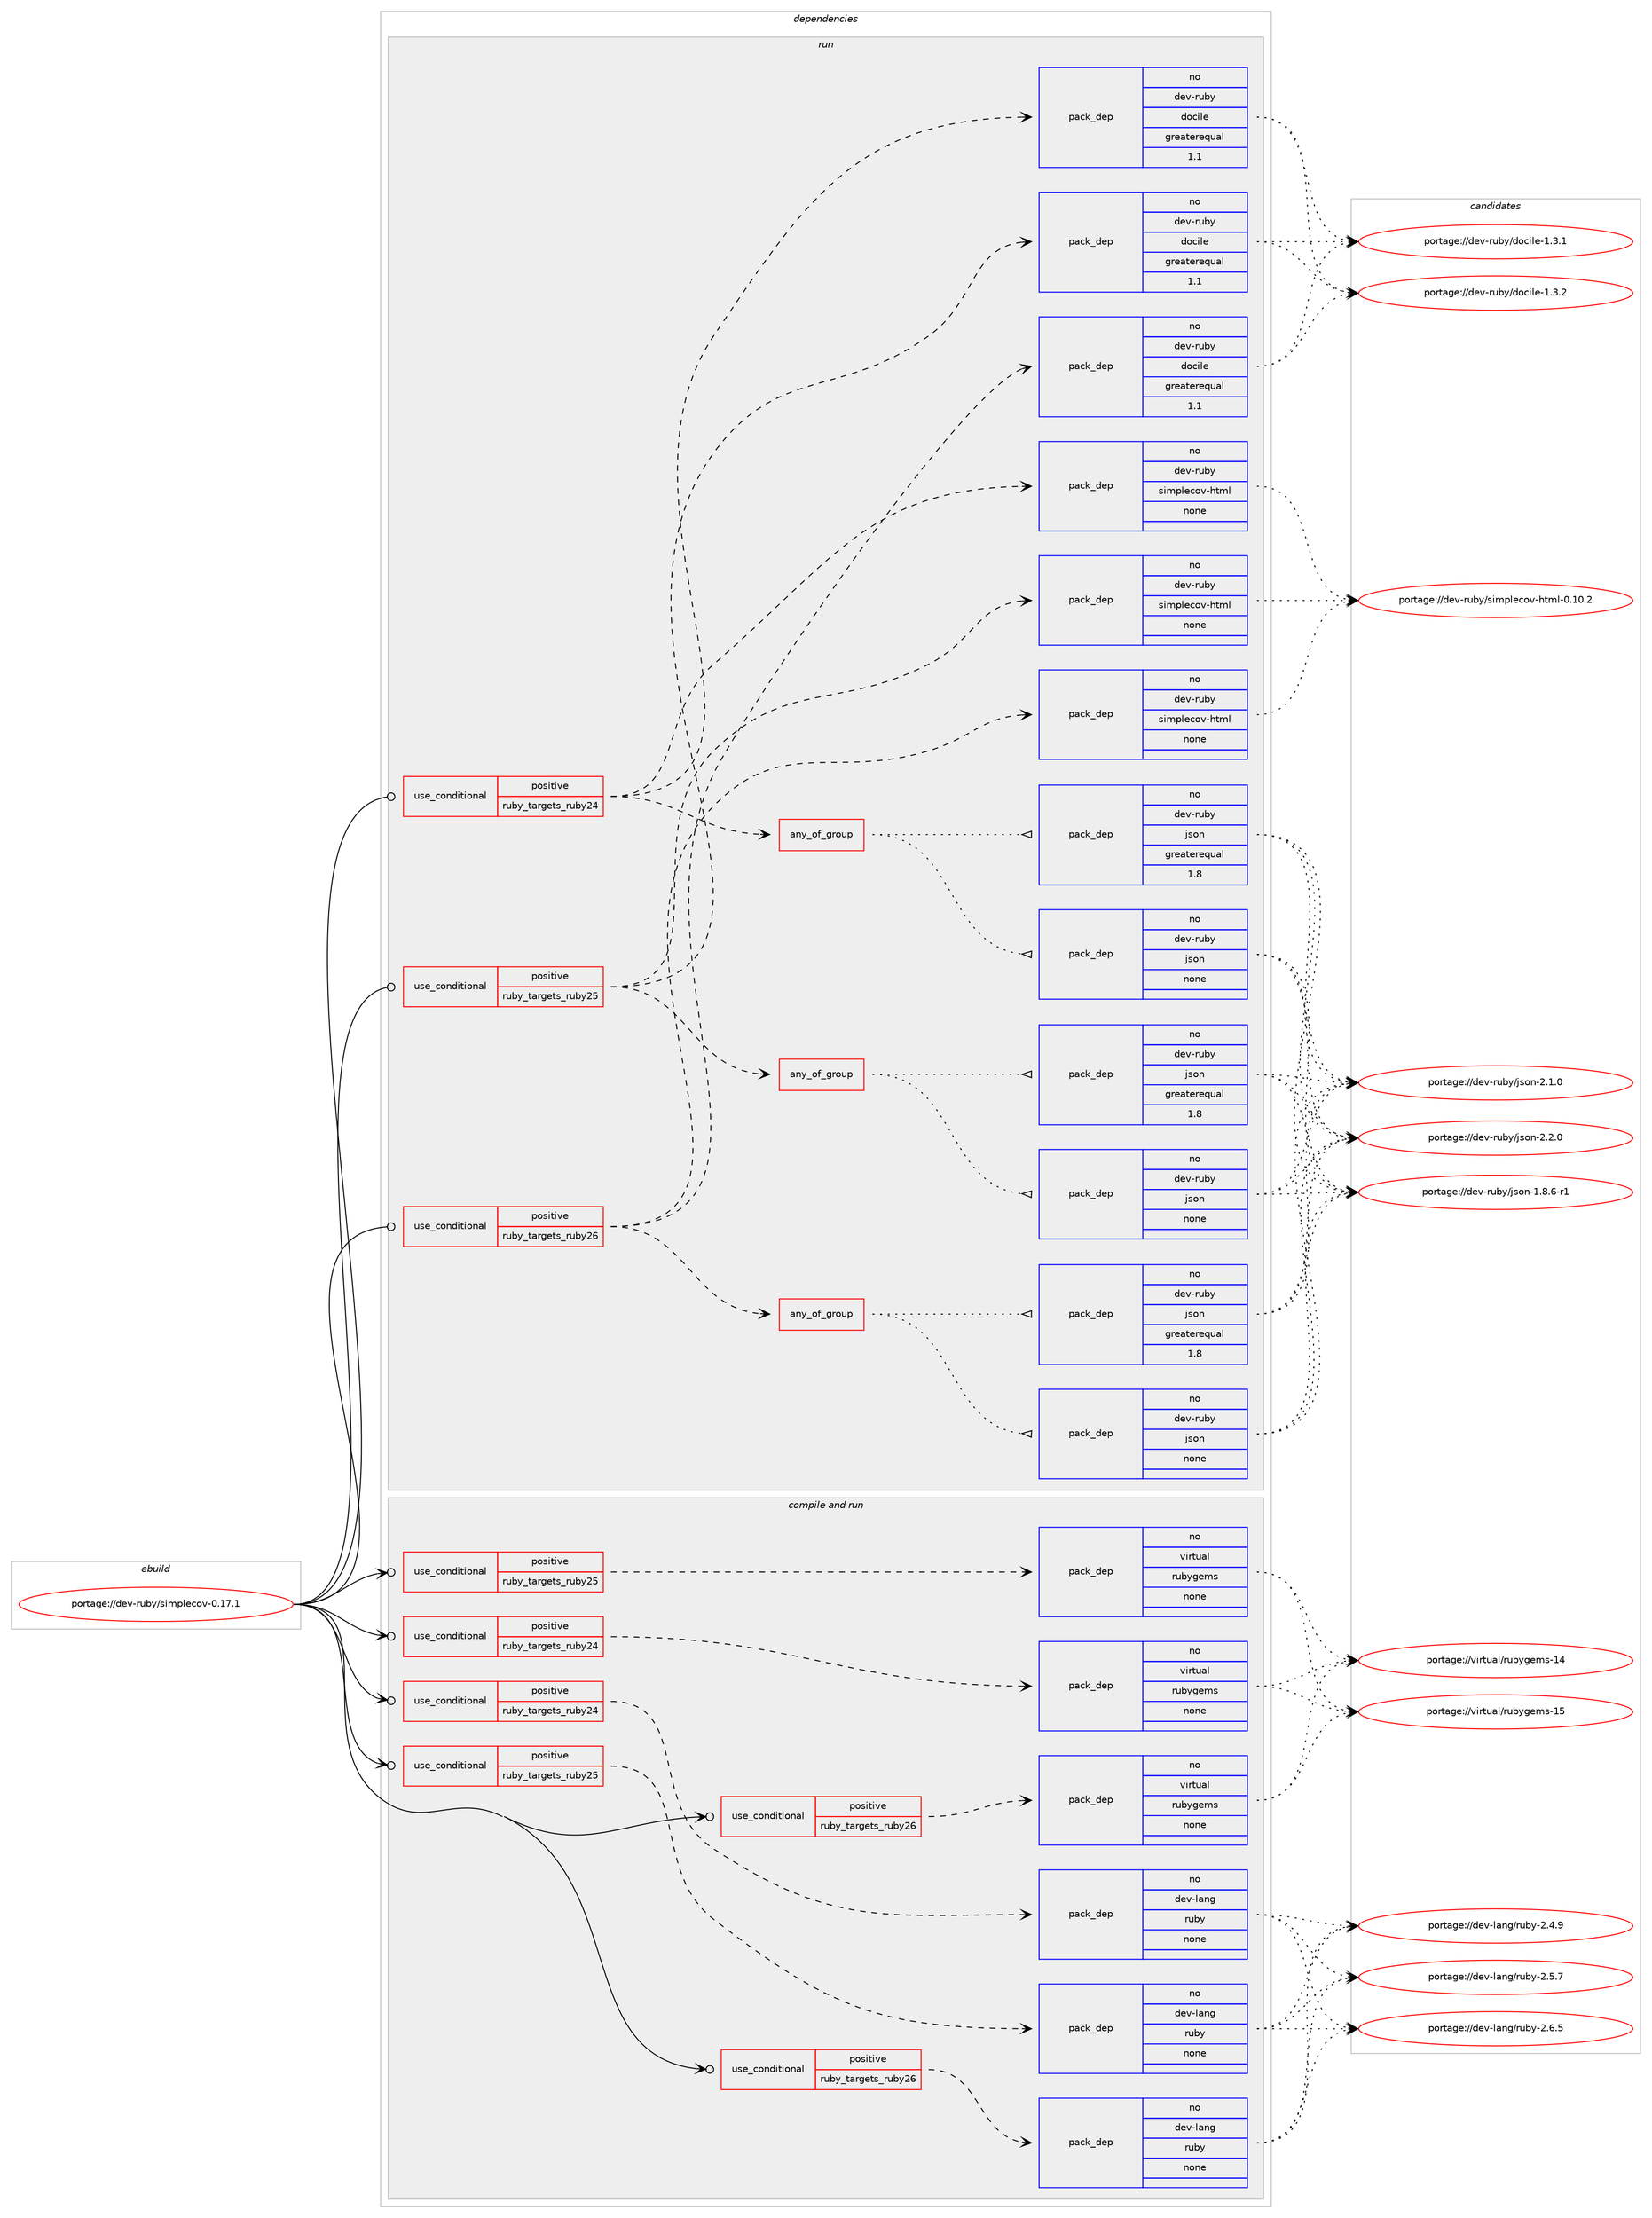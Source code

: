 digraph prolog {

# *************
# Graph options
# *************

newrank=true;
concentrate=true;
compound=true;
graph [rankdir=LR,fontname=Helvetica,fontsize=10,ranksep=1.5];#, ranksep=2.5, nodesep=0.2];
edge  [arrowhead=vee];
node  [fontname=Helvetica,fontsize=10];

# **********
# The ebuild
# **********

subgraph cluster_leftcol {
color=gray;
rank=same;
label=<<i>ebuild</i>>;
id [label="portage://dev-ruby/simplecov-0.17.1", color=red, width=4, href="../dev-ruby/simplecov-0.17.1.svg"];
}

# ****************
# The dependencies
# ****************

subgraph cluster_midcol {
color=gray;
label=<<i>dependencies</i>>;
subgraph cluster_compile {
fillcolor="#eeeeee";
style=filled;
label=<<i>compile</i>>;
}
subgraph cluster_compileandrun {
fillcolor="#eeeeee";
style=filled;
label=<<i>compile and run</i>>;
subgraph cond66517 {
dependency250003 [label=<<TABLE BORDER="0" CELLBORDER="1" CELLSPACING="0" CELLPADDING="4"><TR><TD ROWSPAN="3" CELLPADDING="10">use_conditional</TD></TR><TR><TD>positive</TD></TR><TR><TD>ruby_targets_ruby24</TD></TR></TABLE>>, shape=none, color=red];
subgraph pack179930 {
dependency250004 [label=<<TABLE BORDER="0" CELLBORDER="1" CELLSPACING="0" CELLPADDING="4" WIDTH="220"><TR><TD ROWSPAN="6" CELLPADDING="30">pack_dep</TD></TR><TR><TD WIDTH="110">no</TD></TR><TR><TD>dev-lang</TD></TR><TR><TD>ruby</TD></TR><TR><TD>none</TD></TR><TR><TD></TD></TR></TABLE>>, shape=none, color=blue];
}
dependency250003:e -> dependency250004:w [weight=20,style="dashed",arrowhead="vee"];
}
id:e -> dependency250003:w [weight=20,style="solid",arrowhead="odotvee"];
subgraph cond66518 {
dependency250005 [label=<<TABLE BORDER="0" CELLBORDER="1" CELLSPACING="0" CELLPADDING="4"><TR><TD ROWSPAN="3" CELLPADDING="10">use_conditional</TD></TR><TR><TD>positive</TD></TR><TR><TD>ruby_targets_ruby24</TD></TR></TABLE>>, shape=none, color=red];
subgraph pack179931 {
dependency250006 [label=<<TABLE BORDER="0" CELLBORDER="1" CELLSPACING="0" CELLPADDING="4" WIDTH="220"><TR><TD ROWSPAN="6" CELLPADDING="30">pack_dep</TD></TR><TR><TD WIDTH="110">no</TD></TR><TR><TD>virtual</TD></TR><TR><TD>rubygems</TD></TR><TR><TD>none</TD></TR><TR><TD></TD></TR></TABLE>>, shape=none, color=blue];
}
dependency250005:e -> dependency250006:w [weight=20,style="dashed",arrowhead="vee"];
}
id:e -> dependency250005:w [weight=20,style="solid",arrowhead="odotvee"];
subgraph cond66519 {
dependency250007 [label=<<TABLE BORDER="0" CELLBORDER="1" CELLSPACING="0" CELLPADDING="4"><TR><TD ROWSPAN="3" CELLPADDING="10">use_conditional</TD></TR><TR><TD>positive</TD></TR><TR><TD>ruby_targets_ruby25</TD></TR></TABLE>>, shape=none, color=red];
subgraph pack179932 {
dependency250008 [label=<<TABLE BORDER="0" CELLBORDER="1" CELLSPACING="0" CELLPADDING="4" WIDTH="220"><TR><TD ROWSPAN="6" CELLPADDING="30">pack_dep</TD></TR><TR><TD WIDTH="110">no</TD></TR><TR><TD>dev-lang</TD></TR><TR><TD>ruby</TD></TR><TR><TD>none</TD></TR><TR><TD></TD></TR></TABLE>>, shape=none, color=blue];
}
dependency250007:e -> dependency250008:w [weight=20,style="dashed",arrowhead="vee"];
}
id:e -> dependency250007:w [weight=20,style="solid",arrowhead="odotvee"];
subgraph cond66520 {
dependency250009 [label=<<TABLE BORDER="0" CELLBORDER="1" CELLSPACING="0" CELLPADDING="4"><TR><TD ROWSPAN="3" CELLPADDING="10">use_conditional</TD></TR><TR><TD>positive</TD></TR><TR><TD>ruby_targets_ruby25</TD></TR></TABLE>>, shape=none, color=red];
subgraph pack179933 {
dependency250010 [label=<<TABLE BORDER="0" CELLBORDER="1" CELLSPACING="0" CELLPADDING="4" WIDTH="220"><TR><TD ROWSPAN="6" CELLPADDING="30">pack_dep</TD></TR><TR><TD WIDTH="110">no</TD></TR><TR><TD>virtual</TD></TR><TR><TD>rubygems</TD></TR><TR><TD>none</TD></TR><TR><TD></TD></TR></TABLE>>, shape=none, color=blue];
}
dependency250009:e -> dependency250010:w [weight=20,style="dashed",arrowhead="vee"];
}
id:e -> dependency250009:w [weight=20,style="solid",arrowhead="odotvee"];
subgraph cond66521 {
dependency250011 [label=<<TABLE BORDER="0" CELLBORDER="1" CELLSPACING="0" CELLPADDING="4"><TR><TD ROWSPAN="3" CELLPADDING="10">use_conditional</TD></TR><TR><TD>positive</TD></TR><TR><TD>ruby_targets_ruby26</TD></TR></TABLE>>, shape=none, color=red];
subgraph pack179934 {
dependency250012 [label=<<TABLE BORDER="0" CELLBORDER="1" CELLSPACING="0" CELLPADDING="4" WIDTH="220"><TR><TD ROWSPAN="6" CELLPADDING="30">pack_dep</TD></TR><TR><TD WIDTH="110">no</TD></TR><TR><TD>dev-lang</TD></TR><TR><TD>ruby</TD></TR><TR><TD>none</TD></TR><TR><TD></TD></TR></TABLE>>, shape=none, color=blue];
}
dependency250011:e -> dependency250012:w [weight=20,style="dashed",arrowhead="vee"];
}
id:e -> dependency250011:w [weight=20,style="solid",arrowhead="odotvee"];
subgraph cond66522 {
dependency250013 [label=<<TABLE BORDER="0" CELLBORDER="1" CELLSPACING="0" CELLPADDING="4"><TR><TD ROWSPAN="3" CELLPADDING="10">use_conditional</TD></TR><TR><TD>positive</TD></TR><TR><TD>ruby_targets_ruby26</TD></TR></TABLE>>, shape=none, color=red];
subgraph pack179935 {
dependency250014 [label=<<TABLE BORDER="0" CELLBORDER="1" CELLSPACING="0" CELLPADDING="4" WIDTH="220"><TR><TD ROWSPAN="6" CELLPADDING="30">pack_dep</TD></TR><TR><TD WIDTH="110">no</TD></TR><TR><TD>virtual</TD></TR><TR><TD>rubygems</TD></TR><TR><TD>none</TD></TR><TR><TD></TD></TR></TABLE>>, shape=none, color=blue];
}
dependency250013:e -> dependency250014:w [weight=20,style="dashed",arrowhead="vee"];
}
id:e -> dependency250013:w [weight=20,style="solid",arrowhead="odotvee"];
}
subgraph cluster_run {
fillcolor="#eeeeee";
style=filled;
label=<<i>run</i>>;
subgraph cond66523 {
dependency250015 [label=<<TABLE BORDER="0" CELLBORDER="1" CELLSPACING="0" CELLPADDING="4"><TR><TD ROWSPAN="3" CELLPADDING="10">use_conditional</TD></TR><TR><TD>positive</TD></TR><TR><TD>ruby_targets_ruby24</TD></TR></TABLE>>, shape=none, color=red];
subgraph any3483 {
dependency250016 [label=<<TABLE BORDER="0" CELLBORDER="1" CELLSPACING="0" CELLPADDING="4"><TR><TD CELLPADDING="10">any_of_group</TD></TR></TABLE>>, shape=none, color=red];subgraph pack179936 {
dependency250017 [label=<<TABLE BORDER="0" CELLBORDER="1" CELLSPACING="0" CELLPADDING="4" WIDTH="220"><TR><TD ROWSPAN="6" CELLPADDING="30">pack_dep</TD></TR><TR><TD WIDTH="110">no</TD></TR><TR><TD>dev-ruby</TD></TR><TR><TD>json</TD></TR><TR><TD>none</TD></TR><TR><TD></TD></TR></TABLE>>, shape=none, color=blue];
}
dependency250016:e -> dependency250017:w [weight=20,style="dotted",arrowhead="oinv"];
subgraph pack179937 {
dependency250018 [label=<<TABLE BORDER="0" CELLBORDER="1" CELLSPACING="0" CELLPADDING="4" WIDTH="220"><TR><TD ROWSPAN="6" CELLPADDING="30">pack_dep</TD></TR><TR><TD WIDTH="110">no</TD></TR><TR><TD>dev-ruby</TD></TR><TR><TD>json</TD></TR><TR><TD>greaterequal</TD></TR><TR><TD>1.8</TD></TR></TABLE>>, shape=none, color=blue];
}
dependency250016:e -> dependency250018:w [weight=20,style="dotted",arrowhead="oinv"];
}
dependency250015:e -> dependency250016:w [weight=20,style="dashed",arrowhead="vee"];
subgraph pack179938 {
dependency250019 [label=<<TABLE BORDER="0" CELLBORDER="1" CELLSPACING="0" CELLPADDING="4" WIDTH="220"><TR><TD ROWSPAN="6" CELLPADDING="30">pack_dep</TD></TR><TR><TD WIDTH="110">no</TD></TR><TR><TD>dev-ruby</TD></TR><TR><TD>simplecov-html</TD></TR><TR><TD>none</TD></TR><TR><TD></TD></TR></TABLE>>, shape=none, color=blue];
}
dependency250015:e -> dependency250019:w [weight=20,style="dashed",arrowhead="vee"];
subgraph pack179939 {
dependency250020 [label=<<TABLE BORDER="0" CELLBORDER="1" CELLSPACING="0" CELLPADDING="4" WIDTH="220"><TR><TD ROWSPAN="6" CELLPADDING="30">pack_dep</TD></TR><TR><TD WIDTH="110">no</TD></TR><TR><TD>dev-ruby</TD></TR><TR><TD>docile</TD></TR><TR><TD>greaterequal</TD></TR><TR><TD>1.1</TD></TR></TABLE>>, shape=none, color=blue];
}
dependency250015:e -> dependency250020:w [weight=20,style="dashed",arrowhead="vee"];
}
id:e -> dependency250015:w [weight=20,style="solid",arrowhead="odot"];
subgraph cond66524 {
dependency250021 [label=<<TABLE BORDER="0" CELLBORDER="1" CELLSPACING="0" CELLPADDING="4"><TR><TD ROWSPAN="3" CELLPADDING="10">use_conditional</TD></TR><TR><TD>positive</TD></TR><TR><TD>ruby_targets_ruby25</TD></TR></TABLE>>, shape=none, color=red];
subgraph any3484 {
dependency250022 [label=<<TABLE BORDER="0" CELLBORDER="1" CELLSPACING="0" CELLPADDING="4"><TR><TD CELLPADDING="10">any_of_group</TD></TR></TABLE>>, shape=none, color=red];subgraph pack179940 {
dependency250023 [label=<<TABLE BORDER="0" CELLBORDER="1" CELLSPACING="0" CELLPADDING="4" WIDTH="220"><TR><TD ROWSPAN="6" CELLPADDING="30">pack_dep</TD></TR><TR><TD WIDTH="110">no</TD></TR><TR><TD>dev-ruby</TD></TR><TR><TD>json</TD></TR><TR><TD>none</TD></TR><TR><TD></TD></TR></TABLE>>, shape=none, color=blue];
}
dependency250022:e -> dependency250023:w [weight=20,style="dotted",arrowhead="oinv"];
subgraph pack179941 {
dependency250024 [label=<<TABLE BORDER="0" CELLBORDER="1" CELLSPACING="0" CELLPADDING="4" WIDTH="220"><TR><TD ROWSPAN="6" CELLPADDING="30">pack_dep</TD></TR><TR><TD WIDTH="110">no</TD></TR><TR><TD>dev-ruby</TD></TR><TR><TD>json</TD></TR><TR><TD>greaterequal</TD></TR><TR><TD>1.8</TD></TR></TABLE>>, shape=none, color=blue];
}
dependency250022:e -> dependency250024:w [weight=20,style="dotted",arrowhead="oinv"];
}
dependency250021:e -> dependency250022:w [weight=20,style="dashed",arrowhead="vee"];
subgraph pack179942 {
dependency250025 [label=<<TABLE BORDER="0" CELLBORDER="1" CELLSPACING="0" CELLPADDING="4" WIDTH="220"><TR><TD ROWSPAN="6" CELLPADDING="30">pack_dep</TD></TR><TR><TD WIDTH="110">no</TD></TR><TR><TD>dev-ruby</TD></TR><TR><TD>simplecov-html</TD></TR><TR><TD>none</TD></TR><TR><TD></TD></TR></TABLE>>, shape=none, color=blue];
}
dependency250021:e -> dependency250025:w [weight=20,style="dashed",arrowhead="vee"];
subgraph pack179943 {
dependency250026 [label=<<TABLE BORDER="0" CELLBORDER="1" CELLSPACING="0" CELLPADDING="4" WIDTH="220"><TR><TD ROWSPAN="6" CELLPADDING="30">pack_dep</TD></TR><TR><TD WIDTH="110">no</TD></TR><TR><TD>dev-ruby</TD></TR><TR><TD>docile</TD></TR><TR><TD>greaterequal</TD></TR><TR><TD>1.1</TD></TR></TABLE>>, shape=none, color=blue];
}
dependency250021:e -> dependency250026:w [weight=20,style="dashed",arrowhead="vee"];
}
id:e -> dependency250021:w [weight=20,style="solid",arrowhead="odot"];
subgraph cond66525 {
dependency250027 [label=<<TABLE BORDER="0" CELLBORDER="1" CELLSPACING="0" CELLPADDING="4"><TR><TD ROWSPAN="3" CELLPADDING="10">use_conditional</TD></TR><TR><TD>positive</TD></TR><TR><TD>ruby_targets_ruby26</TD></TR></TABLE>>, shape=none, color=red];
subgraph any3485 {
dependency250028 [label=<<TABLE BORDER="0" CELLBORDER="1" CELLSPACING="0" CELLPADDING="4"><TR><TD CELLPADDING="10">any_of_group</TD></TR></TABLE>>, shape=none, color=red];subgraph pack179944 {
dependency250029 [label=<<TABLE BORDER="0" CELLBORDER="1" CELLSPACING="0" CELLPADDING="4" WIDTH="220"><TR><TD ROWSPAN="6" CELLPADDING="30">pack_dep</TD></TR><TR><TD WIDTH="110">no</TD></TR><TR><TD>dev-ruby</TD></TR><TR><TD>json</TD></TR><TR><TD>none</TD></TR><TR><TD></TD></TR></TABLE>>, shape=none, color=blue];
}
dependency250028:e -> dependency250029:w [weight=20,style="dotted",arrowhead="oinv"];
subgraph pack179945 {
dependency250030 [label=<<TABLE BORDER="0" CELLBORDER="1" CELLSPACING="0" CELLPADDING="4" WIDTH="220"><TR><TD ROWSPAN="6" CELLPADDING="30">pack_dep</TD></TR><TR><TD WIDTH="110">no</TD></TR><TR><TD>dev-ruby</TD></TR><TR><TD>json</TD></TR><TR><TD>greaterequal</TD></TR><TR><TD>1.8</TD></TR></TABLE>>, shape=none, color=blue];
}
dependency250028:e -> dependency250030:w [weight=20,style="dotted",arrowhead="oinv"];
}
dependency250027:e -> dependency250028:w [weight=20,style="dashed",arrowhead="vee"];
subgraph pack179946 {
dependency250031 [label=<<TABLE BORDER="0" CELLBORDER="1" CELLSPACING="0" CELLPADDING="4" WIDTH="220"><TR><TD ROWSPAN="6" CELLPADDING="30">pack_dep</TD></TR><TR><TD WIDTH="110">no</TD></TR><TR><TD>dev-ruby</TD></TR><TR><TD>simplecov-html</TD></TR><TR><TD>none</TD></TR><TR><TD></TD></TR></TABLE>>, shape=none, color=blue];
}
dependency250027:e -> dependency250031:w [weight=20,style="dashed",arrowhead="vee"];
subgraph pack179947 {
dependency250032 [label=<<TABLE BORDER="0" CELLBORDER="1" CELLSPACING="0" CELLPADDING="4" WIDTH="220"><TR><TD ROWSPAN="6" CELLPADDING="30">pack_dep</TD></TR><TR><TD WIDTH="110">no</TD></TR><TR><TD>dev-ruby</TD></TR><TR><TD>docile</TD></TR><TR><TD>greaterequal</TD></TR><TR><TD>1.1</TD></TR></TABLE>>, shape=none, color=blue];
}
dependency250027:e -> dependency250032:w [weight=20,style="dashed",arrowhead="vee"];
}
id:e -> dependency250027:w [weight=20,style="solid",arrowhead="odot"];
}
}

# **************
# The candidates
# **************

subgraph cluster_choices {
rank=same;
color=gray;
label=<<i>candidates</i>>;

subgraph choice179930 {
color=black;
nodesep=1;
choiceportage10010111845108971101034711411798121455046524657 [label="portage://dev-lang/ruby-2.4.9", color=red, width=4,href="../dev-lang/ruby-2.4.9.svg"];
choiceportage10010111845108971101034711411798121455046534655 [label="portage://dev-lang/ruby-2.5.7", color=red, width=4,href="../dev-lang/ruby-2.5.7.svg"];
choiceportage10010111845108971101034711411798121455046544653 [label="portage://dev-lang/ruby-2.6.5", color=red, width=4,href="../dev-lang/ruby-2.6.5.svg"];
dependency250004:e -> choiceportage10010111845108971101034711411798121455046524657:w [style=dotted,weight="100"];
dependency250004:e -> choiceportage10010111845108971101034711411798121455046534655:w [style=dotted,weight="100"];
dependency250004:e -> choiceportage10010111845108971101034711411798121455046544653:w [style=dotted,weight="100"];
}
subgraph choice179931 {
color=black;
nodesep=1;
choiceportage118105114116117971084711411798121103101109115454952 [label="portage://virtual/rubygems-14", color=red, width=4,href="../virtual/rubygems-14.svg"];
choiceportage118105114116117971084711411798121103101109115454953 [label="portage://virtual/rubygems-15", color=red, width=4,href="../virtual/rubygems-15.svg"];
dependency250006:e -> choiceportage118105114116117971084711411798121103101109115454952:w [style=dotted,weight="100"];
dependency250006:e -> choiceportage118105114116117971084711411798121103101109115454953:w [style=dotted,weight="100"];
}
subgraph choice179932 {
color=black;
nodesep=1;
choiceportage10010111845108971101034711411798121455046524657 [label="portage://dev-lang/ruby-2.4.9", color=red, width=4,href="../dev-lang/ruby-2.4.9.svg"];
choiceportage10010111845108971101034711411798121455046534655 [label="portage://dev-lang/ruby-2.5.7", color=red, width=4,href="../dev-lang/ruby-2.5.7.svg"];
choiceportage10010111845108971101034711411798121455046544653 [label="portage://dev-lang/ruby-2.6.5", color=red, width=4,href="../dev-lang/ruby-2.6.5.svg"];
dependency250008:e -> choiceportage10010111845108971101034711411798121455046524657:w [style=dotted,weight="100"];
dependency250008:e -> choiceportage10010111845108971101034711411798121455046534655:w [style=dotted,weight="100"];
dependency250008:e -> choiceportage10010111845108971101034711411798121455046544653:w [style=dotted,weight="100"];
}
subgraph choice179933 {
color=black;
nodesep=1;
choiceportage118105114116117971084711411798121103101109115454952 [label="portage://virtual/rubygems-14", color=red, width=4,href="../virtual/rubygems-14.svg"];
choiceportage118105114116117971084711411798121103101109115454953 [label="portage://virtual/rubygems-15", color=red, width=4,href="../virtual/rubygems-15.svg"];
dependency250010:e -> choiceportage118105114116117971084711411798121103101109115454952:w [style=dotted,weight="100"];
dependency250010:e -> choiceportage118105114116117971084711411798121103101109115454953:w [style=dotted,weight="100"];
}
subgraph choice179934 {
color=black;
nodesep=1;
choiceportage10010111845108971101034711411798121455046524657 [label="portage://dev-lang/ruby-2.4.9", color=red, width=4,href="../dev-lang/ruby-2.4.9.svg"];
choiceportage10010111845108971101034711411798121455046534655 [label="portage://dev-lang/ruby-2.5.7", color=red, width=4,href="../dev-lang/ruby-2.5.7.svg"];
choiceportage10010111845108971101034711411798121455046544653 [label="portage://dev-lang/ruby-2.6.5", color=red, width=4,href="../dev-lang/ruby-2.6.5.svg"];
dependency250012:e -> choiceportage10010111845108971101034711411798121455046524657:w [style=dotted,weight="100"];
dependency250012:e -> choiceportage10010111845108971101034711411798121455046534655:w [style=dotted,weight="100"];
dependency250012:e -> choiceportage10010111845108971101034711411798121455046544653:w [style=dotted,weight="100"];
}
subgraph choice179935 {
color=black;
nodesep=1;
choiceportage118105114116117971084711411798121103101109115454952 [label="portage://virtual/rubygems-14", color=red, width=4,href="../virtual/rubygems-14.svg"];
choiceportage118105114116117971084711411798121103101109115454953 [label="portage://virtual/rubygems-15", color=red, width=4,href="../virtual/rubygems-15.svg"];
dependency250014:e -> choiceportage118105114116117971084711411798121103101109115454952:w [style=dotted,weight="100"];
dependency250014:e -> choiceportage118105114116117971084711411798121103101109115454953:w [style=dotted,weight="100"];
}
subgraph choice179936 {
color=black;
nodesep=1;
choiceportage1001011184511411798121471061151111104549465646544511449 [label="portage://dev-ruby/json-1.8.6-r1", color=red, width=4,href="../dev-ruby/json-1.8.6-r1.svg"];
choiceportage100101118451141179812147106115111110455046494648 [label="portage://dev-ruby/json-2.1.0", color=red, width=4,href="../dev-ruby/json-2.1.0.svg"];
choiceportage100101118451141179812147106115111110455046504648 [label="portage://dev-ruby/json-2.2.0", color=red, width=4,href="../dev-ruby/json-2.2.0.svg"];
dependency250017:e -> choiceportage1001011184511411798121471061151111104549465646544511449:w [style=dotted,weight="100"];
dependency250017:e -> choiceportage100101118451141179812147106115111110455046494648:w [style=dotted,weight="100"];
dependency250017:e -> choiceportage100101118451141179812147106115111110455046504648:w [style=dotted,weight="100"];
}
subgraph choice179937 {
color=black;
nodesep=1;
choiceportage1001011184511411798121471061151111104549465646544511449 [label="portage://dev-ruby/json-1.8.6-r1", color=red, width=4,href="../dev-ruby/json-1.8.6-r1.svg"];
choiceportage100101118451141179812147106115111110455046494648 [label="portage://dev-ruby/json-2.1.0", color=red, width=4,href="../dev-ruby/json-2.1.0.svg"];
choiceportage100101118451141179812147106115111110455046504648 [label="portage://dev-ruby/json-2.2.0", color=red, width=4,href="../dev-ruby/json-2.2.0.svg"];
dependency250018:e -> choiceportage1001011184511411798121471061151111104549465646544511449:w [style=dotted,weight="100"];
dependency250018:e -> choiceportage100101118451141179812147106115111110455046494648:w [style=dotted,weight="100"];
dependency250018:e -> choiceportage100101118451141179812147106115111110455046504648:w [style=dotted,weight="100"];
}
subgraph choice179938 {
color=black;
nodesep=1;
choiceportage100101118451141179812147115105109112108101991111184510411610910845484649484650 [label="portage://dev-ruby/simplecov-html-0.10.2", color=red, width=4,href="../dev-ruby/simplecov-html-0.10.2.svg"];
dependency250019:e -> choiceportage100101118451141179812147115105109112108101991111184510411610910845484649484650:w [style=dotted,weight="100"];
}
subgraph choice179939 {
color=black;
nodesep=1;
choiceportage10010111845114117981214710011199105108101454946514649 [label="portage://dev-ruby/docile-1.3.1", color=red, width=4,href="../dev-ruby/docile-1.3.1.svg"];
choiceportage10010111845114117981214710011199105108101454946514650 [label="portage://dev-ruby/docile-1.3.2", color=red, width=4,href="../dev-ruby/docile-1.3.2.svg"];
dependency250020:e -> choiceportage10010111845114117981214710011199105108101454946514649:w [style=dotted,weight="100"];
dependency250020:e -> choiceportage10010111845114117981214710011199105108101454946514650:w [style=dotted,weight="100"];
}
subgraph choice179940 {
color=black;
nodesep=1;
choiceportage1001011184511411798121471061151111104549465646544511449 [label="portage://dev-ruby/json-1.8.6-r1", color=red, width=4,href="../dev-ruby/json-1.8.6-r1.svg"];
choiceportage100101118451141179812147106115111110455046494648 [label="portage://dev-ruby/json-2.1.0", color=red, width=4,href="../dev-ruby/json-2.1.0.svg"];
choiceportage100101118451141179812147106115111110455046504648 [label="portage://dev-ruby/json-2.2.0", color=red, width=4,href="../dev-ruby/json-2.2.0.svg"];
dependency250023:e -> choiceportage1001011184511411798121471061151111104549465646544511449:w [style=dotted,weight="100"];
dependency250023:e -> choiceportage100101118451141179812147106115111110455046494648:w [style=dotted,weight="100"];
dependency250023:e -> choiceportage100101118451141179812147106115111110455046504648:w [style=dotted,weight="100"];
}
subgraph choice179941 {
color=black;
nodesep=1;
choiceportage1001011184511411798121471061151111104549465646544511449 [label="portage://dev-ruby/json-1.8.6-r1", color=red, width=4,href="../dev-ruby/json-1.8.6-r1.svg"];
choiceportage100101118451141179812147106115111110455046494648 [label="portage://dev-ruby/json-2.1.0", color=red, width=4,href="../dev-ruby/json-2.1.0.svg"];
choiceportage100101118451141179812147106115111110455046504648 [label="portage://dev-ruby/json-2.2.0", color=red, width=4,href="../dev-ruby/json-2.2.0.svg"];
dependency250024:e -> choiceportage1001011184511411798121471061151111104549465646544511449:w [style=dotted,weight="100"];
dependency250024:e -> choiceportage100101118451141179812147106115111110455046494648:w [style=dotted,weight="100"];
dependency250024:e -> choiceportage100101118451141179812147106115111110455046504648:w [style=dotted,weight="100"];
}
subgraph choice179942 {
color=black;
nodesep=1;
choiceportage100101118451141179812147115105109112108101991111184510411610910845484649484650 [label="portage://dev-ruby/simplecov-html-0.10.2", color=red, width=4,href="../dev-ruby/simplecov-html-0.10.2.svg"];
dependency250025:e -> choiceportage100101118451141179812147115105109112108101991111184510411610910845484649484650:w [style=dotted,weight="100"];
}
subgraph choice179943 {
color=black;
nodesep=1;
choiceportage10010111845114117981214710011199105108101454946514649 [label="portage://dev-ruby/docile-1.3.1", color=red, width=4,href="../dev-ruby/docile-1.3.1.svg"];
choiceportage10010111845114117981214710011199105108101454946514650 [label="portage://dev-ruby/docile-1.3.2", color=red, width=4,href="../dev-ruby/docile-1.3.2.svg"];
dependency250026:e -> choiceportage10010111845114117981214710011199105108101454946514649:w [style=dotted,weight="100"];
dependency250026:e -> choiceportage10010111845114117981214710011199105108101454946514650:w [style=dotted,weight="100"];
}
subgraph choice179944 {
color=black;
nodesep=1;
choiceportage1001011184511411798121471061151111104549465646544511449 [label="portage://dev-ruby/json-1.8.6-r1", color=red, width=4,href="../dev-ruby/json-1.8.6-r1.svg"];
choiceportage100101118451141179812147106115111110455046494648 [label="portage://dev-ruby/json-2.1.0", color=red, width=4,href="../dev-ruby/json-2.1.0.svg"];
choiceportage100101118451141179812147106115111110455046504648 [label="portage://dev-ruby/json-2.2.0", color=red, width=4,href="../dev-ruby/json-2.2.0.svg"];
dependency250029:e -> choiceportage1001011184511411798121471061151111104549465646544511449:w [style=dotted,weight="100"];
dependency250029:e -> choiceportage100101118451141179812147106115111110455046494648:w [style=dotted,weight="100"];
dependency250029:e -> choiceportage100101118451141179812147106115111110455046504648:w [style=dotted,weight="100"];
}
subgraph choice179945 {
color=black;
nodesep=1;
choiceportage1001011184511411798121471061151111104549465646544511449 [label="portage://dev-ruby/json-1.8.6-r1", color=red, width=4,href="../dev-ruby/json-1.8.6-r1.svg"];
choiceportage100101118451141179812147106115111110455046494648 [label="portage://dev-ruby/json-2.1.0", color=red, width=4,href="../dev-ruby/json-2.1.0.svg"];
choiceportage100101118451141179812147106115111110455046504648 [label="portage://dev-ruby/json-2.2.0", color=red, width=4,href="../dev-ruby/json-2.2.0.svg"];
dependency250030:e -> choiceportage1001011184511411798121471061151111104549465646544511449:w [style=dotted,weight="100"];
dependency250030:e -> choiceportage100101118451141179812147106115111110455046494648:w [style=dotted,weight="100"];
dependency250030:e -> choiceportage100101118451141179812147106115111110455046504648:w [style=dotted,weight="100"];
}
subgraph choice179946 {
color=black;
nodesep=1;
choiceportage100101118451141179812147115105109112108101991111184510411610910845484649484650 [label="portage://dev-ruby/simplecov-html-0.10.2", color=red, width=4,href="../dev-ruby/simplecov-html-0.10.2.svg"];
dependency250031:e -> choiceportage100101118451141179812147115105109112108101991111184510411610910845484649484650:w [style=dotted,weight="100"];
}
subgraph choice179947 {
color=black;
nodesep=1;
choiceportage10010111845114117981214710011199105108101454946514649 [label="portage://dev-ruby/docile-1.3.1", color=red, width=4,href="../dev-ruby/docile-1.3.1.svg"];
choiceportage10010111845114117981214710011199105108101454946514650 [label="portage://dev-ruby/docile-1.3.2", color=red, width=4,href="../dev-ruby/docile-1.3.2.svg"];
dependency250032:e -> choiceportage10010111845114117981214710011199105108101454946514649:w [style=dotted,weight="100"];
dependency250032:e -> choiceportage10010111845114117981214710011199105108101454946514650:w [style=dotted,weight="100"];
}
}

}
